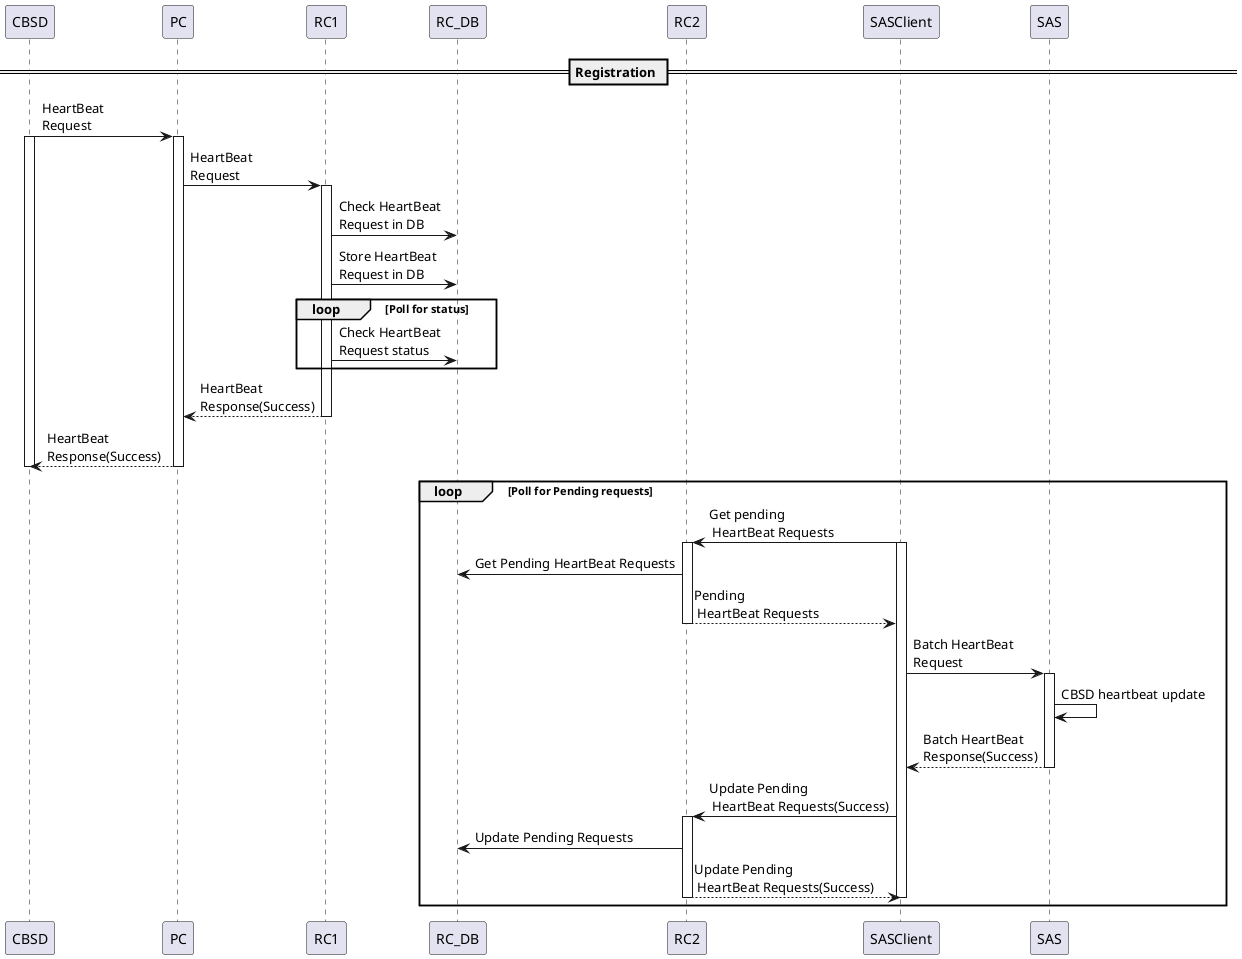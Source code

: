 @startuml

participant CBSD
participant PC
participant RC1
participant RC_DB
participant RC2
participant SASClient
participant SAS

== Registration ==

CBSD -> PC: HeartBeat\nRequest
activate CBSD
activate PC    
PC -> RC1: HeartBeat\nRequest
    
    activate RC1    
    RC1 -> RC_DB: Check HeartBeat\nRequest in DB
    RC1 -> RC_DB: Store HeartBeat\nRequest in DB
    loop Poll for status 
        RC1 -> RC_DB: Check HeartBeat\nRequest status
    end
    PC <-- RC1: HeartBeat\nResponse(Success)
    deactivate RC1    
CBSD <-- PC: HeartBeat\nResponse(Success)
deactivate PC

deactivate CBSD

loop Poll for Pending requests 
    RC2 <- SASClient: Get pending\n HeartBeat Requests
    activate RC2
    activate SASClient
    RC2 -> RC_DB: Get Pending HeartBeat Requests
    RC2 --> SASClient: Pending\n HeartBeat Requests
    deactivate RC2
    SASClient -> SAS: Batch HeartBeat\nRequest
    activate SAS
        SAS -> SAS: CBSD heartbeat update
        SASClient <-- SAS: Batch HeartBeat\nResponse(Success)
    deactivate SAS
    RC2 <- SASClient: Update Pending\n HeartBeat Requests(Success)
    activate RC2
    RC2 -> RC_DB: Update Pending Requests
    RC2 --> SASClient: Update Pending\n HeartBeat Requests(Success)
    deactivate SASClient
    deactivate RC2
end        

@enduml